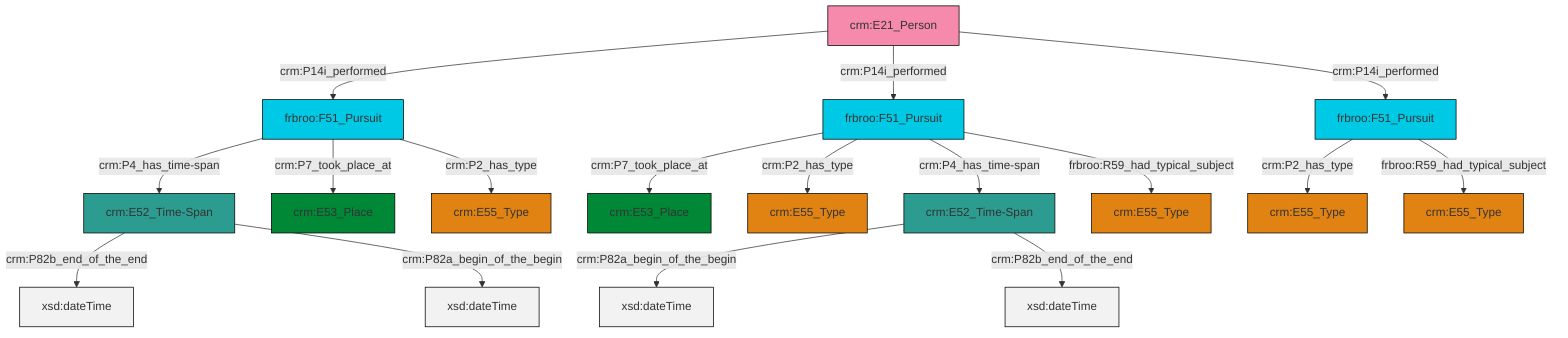 graph TD
classDef Literal fill:#f2f2f2,stroke:#000000;
classDef CRM_Entity fill:#FFFFFF,stroke:#000000;
classDef Temporal_Entity fill:#00C9E6, stroke:#000000;
classDef Type fill:#E18312, stroke:#000000;
classDef Time-Span fill:#2C9C91, stroke:#000000;
classDef Appellation fill:#FFEB7F, stroke:#000000;
classDef Place fill:#008836, stroke:#000000;
classDef Persistent_Item fill:#B266B2, stroke:#000000;
classDef Conceptual_Object fill:#FFD700, stroke:#000000;
classDef Physical_Thing fill:#D2B48C, stroke:#000000;
classDef Actor fill:#f58aad, stroke:#000000;
classDef PC_Classes fill:#4ce600, stroke:#000000;
classDef Multi fill:#cccccc,stroke:#000000;

0["crm:E52_Time-Span"]:::Time-Span -->|crm:P82b_end_of_the_end| 1[xsd:dateTime]:::Literal
2["frbroo:F51_Pursuit"]:::Temporal_Entity -->|crm:P4_has_time-span| 0["crm:E52_Time-Span"]:::Time-Span
9["crm:E21_Person"]:::Actor -->|crm:P14i_performed| 2["frbroo:F51_Pursuit"]:::Temporal_Entity
2["frbroo:F51_Pursuit"]:::Temporal_Entity -->|crm:P7_took_place_at| 10["crm:E53_Place"]:::Place
15["crm:E52_Time-Span"]:::Time-Span -->|crm:P82a_begin_of_the_begin| 16[xsd:dateTime]:::Literal
9["crm:E21_Person"]:::Actor -->|crm:P14i_performed| 5["frbroo:F51_Pursuit"]:::Temporal_Entity
22["frbroo:F51_Pursuit"]:::Temporal_Entity -->|crm:P2_has_type| 20["crm:E55_Type"]:::Type
5["frbroo:F51_Pursuit"]:::Temporal_Entity -->|crm:P7_took_place_at| 24["crm:E53_Place"]:::Place
5["frbroo:F51_Pursuit"]:::Temporal_Entity -->|crm:P2_has_type| 13["crm:E55_Type"]:::Type
0["crm:E52_Time-Span"]:::Time-Span -->|crm:P82a_begin_of_the_begin| 26[xsd:dateTime]:::Literal
2["frbroo:F51_Pursuit"]:::Temporal_Entity -->|crm:P2_has_type| 7["crm:E55_Type"]:::Type
22["frbroo:F51_Pursuit"]:::Temporal_Entity -->|frbroo:R59_had_typical_subject| 11["crm:E55_Type"]:::Type
5["frbroo:F51_Pursuit"]:::Temporal_Entity -->|crm:P4_has_time-span| 15["crm:E52_Time-Span"]:::Time-Span
5["frbroo:F51_Pursuit"]:::Temporal_Entity -->|frbroo:R59_had_typical_subject| 3["crm:E55_Type"]:::Type
9["crm:E21_Person"]:::Actor -->|crm:P14i_performed| 22["frbroo:F51_Pursuit"]:::Temporal_Entity
15["crm:E52_Time-Span"]:::Time-Span -->|crm:P82b_end_of_the_end| 31[xsd:dateTime]:::Literal